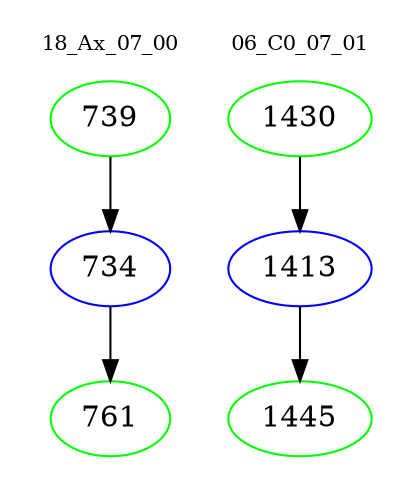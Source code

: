 digraph{
subgraph cluster_0 {
color = white
label = "18_Ax_07_00";
fontsize=10;
T0_739 [label="739", color="green"]
T0_739 -> T0_734 [color="black"]
T0_734 [label="734", color="blue"]
T0_734 -> T0_761 [color="black"]
T0_761 [label="761", color="green"]
}
subgraph cluster_1 {
color = white
label = "06_C0_07_01";
fontsize=10;
T1_1430 [label="1430", color="green"]
T1_1430 -> T1_1413 [color="black"]
T1_1413 [label="1413", color="blue"]
T1_1413 -> T1_1445 [color="black"]
T1_1445 [label="1445", color="green"]
}
}
